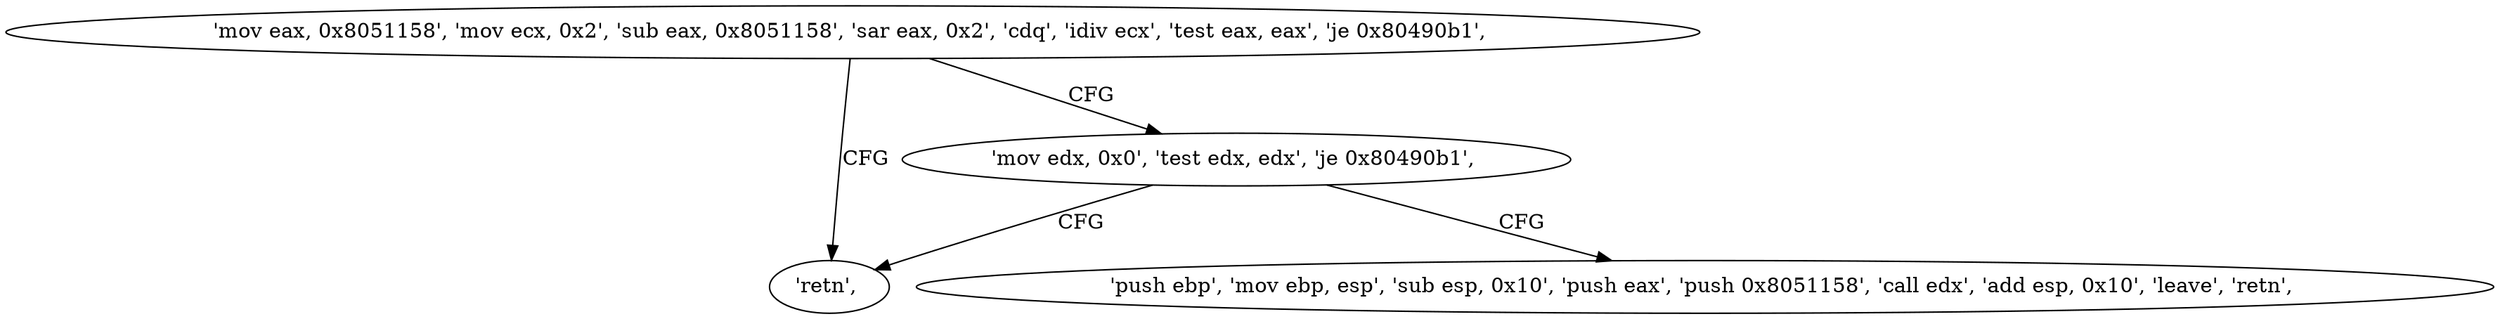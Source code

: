 digraph "func" {
"134516860" [label = "'mov eax, 0x8051158', 'mov ecx, 0x2', 'sub eax, 0x8051158', 'sar eax, 0x2', 'cdq', 'idiv ecx', 'test eax, eax', 'je 0x80490b1', " ]
"134516913" [label = "'retn', " ]
"134516885" [label = "'mov edx, 0x0', 'test edx, edx', 'je 0x80490b1', " ]
"134516894" [label = "'push ebp', 'mov ebp, esp', 'sub esp, 0x10', 'push eax', 'push 0x8051158', 'call edx', 'add esp, 0x10', 'leave', 'retn', " ]
"134516860" -> "134516913" [ label = "CFG" ]
"134516860" -> "134516885" [ label = "CFG" ]
"134516885" -> "134516913" [ label = "CFG" ]
"134516885" -> "134516894" [ label = "CFG" ]
}
